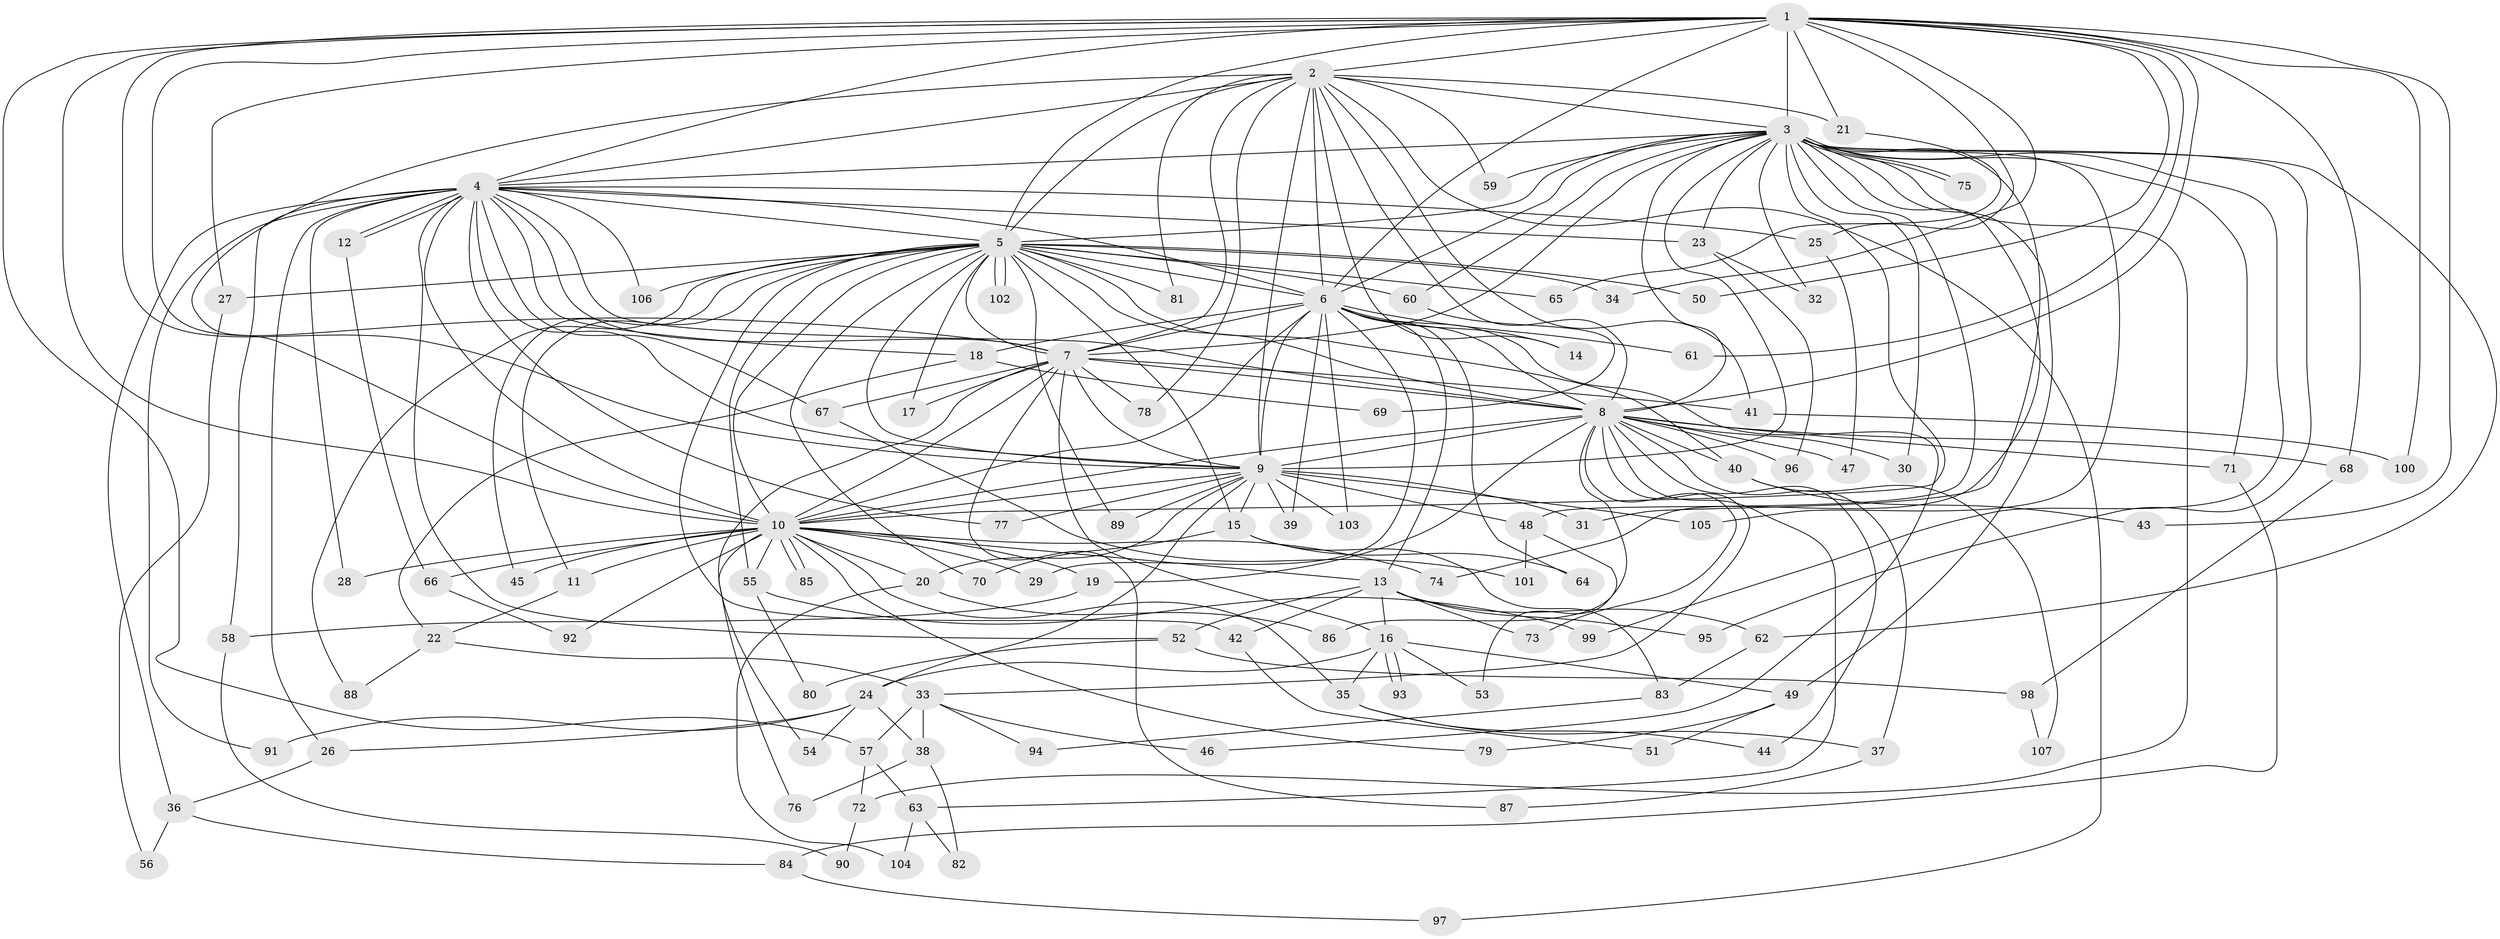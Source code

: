// Generated by graph-tools (version 1.1) at 2025/13/03/09/25 04:13:52]
// undirected, 107 vertices, 239 edges
graph export_dot {
graph [start="1"]
  node [color=gray90,style=filled];
  1;
  2;
  3;
  4;
  5;
  6;
  7;
  8;
  9;
  10;
  11;
  12;
  13;
  14;
  15;
  16;
  17;
  18;
  19;
  20;
  21;
  22;
  23;
  24;
  25;
  26;
  27;
  28;
  29;
  30;
  31;
  32;
  33;
  34;
  35;
  36;
  37;
  38;
  39;
  40;
  41;
  42;
  43;
  44;
  45;
  46;
  47;
  48;
  49;
  50;
  51;
  52;
  53;
  54;
  55;
  56;
  57;
  58;
  59;
  60;
  61;
  62;
  63;
  64;
  65;
  66;
  67;
  68;
  69;
  70;
  71;
  72;
  73;
  74;
  75;
  76;
  77;
  78;
  79;
  80;
  81;
  82;
  83;
  84;
  85;
  86;
  87;
  88;
  89;
  90;
  91;
  92;
  93;
  94;
  95;
  96;
  97;
  98;
  99;
  100;
  101;
  102;
  103;
  104;
  105;
  106;
  107;
  1 -- 2;
  1 -- 3;
  1 -- 4;
  1 -- 5;
  1 -- 6;
  1 -- 7;
  1 -- 8;
  1 -- 9;
  1 -- 10;
  1 -- 21;
  1 -- 25;
  1 -- 27;
  1 -- 34;
  1 -- 43;
  1 -- 50;
  1 -- 57;
  1 -- 61;
  1 -- 68;
  1 -- 100;
  2 -- 3;
  2 -- 4;
  2 -- 5;
  2 -- 6;
  2 -- 7;
  2 -- 8;
  2 -- 9;
  2 -- 10;
  2 -- 14;
  2 -- 21;
  2 -- 41;
  2 -- 59;
  2 -- 78;
  2 -- 81;
  2 -- 97;
  3 -- 4;
  3 -- 5;
  3 -- 6;
  3 -- 7;
  3 -- 8;
  3 -- 9;
  3 -- 10;
  3 -- 23;
  3 -- 30;
  3 -- 31;
  3 -- 32;
  3 -- 48;
  3 -- 49;
  3 -- 59;
  3 -- 60;
  3 -- 62;
  3 -- 71;
  3 -- 72;
  3 -- 74;
  3 -- 75;
  3 -- 75;
  3 -- 95;
  3 -- 99;
  3 -- 105;
  4 -- 5;
  4 -- 6;
  4 -- 7;
  4 -- 8;
  4 -- 9;
  4 -- 10;
  4 -- 12;
  4 -- 12;
  4 -- 18;
  4 -- 23;
  4 -- 25;
  4 -- 26;
  4 -- 28;
  4 -- 36;
  4 -- 52;
  4 -- 58;
  4 -- 67;
  4 -- 77;
  4 -- 91;
  4 -- 106;
  5 -- 6;
  5 -- 7;
  5 -- 8;
  5 -- 9;
  5 -- 10;
  5 -- 11;
  5 -- 15;
  5 -- 17;
  5 -- 27;
  5 -- 34;
  5 -- 40;
  5 -- 42;
  5 -- 45;
  5 -- 50;
  5 -- 55;
  5 -- 60;
  5 -- 65;
  5 -- 70;
  5 -- 81;
  5 -- 88;
  5 -- 89;
  5 -- 102;
  5 -- 102;
  5 -- 106;
  6 -- 7;
  6 -- 8;
  6 -- 9;
  6 -- 10;
  6 -- 13;
  6 -- 14;
  6 -- 18;
  6 -- 29;
  6 -- 39;
  6 -- 46;
  6 -- 61;
  6 -- 64;
  6 -- 103;
  7 -- 8;
  7 -- 9;
  7 -- 10;
  7 -- 16;
  7 -- 17;
  7 -- 41;
  7 -- 54;
  7 -- 67;
  7 -- 78;
  7 -- 87;
  8 -- 9;
  8 -- 10;
  8 -- 19;
  8 -- 30;
  8 -- 33;
  8 -- 37;
  8 -- 40;
  8 -- 44;
  8 -- 47;
  8 -- 63;
  8 -- 68;
  8 -- 71;
  8 -- 73;
  8 -- 86;
  8 -- 96;
  9 -- 10;
  9 -- 15;
  9 -- 20;
  9 -- 24;
  9 -- 31;
  9 -- 39;
  9 -- 48;
  9 -- 77;
  9 -- 89;
  9 -- 103;
  9 -- 105;
  10 -- 11;
  10 -- 13;
  10 -- 19;
  10 -- 20;
  10 -- 28;
  10 -- 29;
  10 -- 35;
  10 -- 45;
  10 -- 55;
  10 -- 66;
  10 -- 74;
  10 -- 76;
  10 -- 79;
  10 -- 85;
  10 -- 85;
  10 -- 92;
  11 -- 22;
  12 -- 66;
  13 -- 16;
  13 -- 42;
  13 -- 52;
  13 -- 62;
  13 -- 73;
  13 -- 95;
  15 -- 64;
  15 -- 70;
  15 -- 83;
  16 -- 24;
  16 -- 35;
  16 -- 49;
  16 -- 53;
  16 -- 93;
  16 -- 93;
  18 -- 22;
  18 -- 69;
  19 -- 58;
  20 -- 86;
  20 -- 104;
  21 -- 65;
  22 -- 33;
  22 -- 88;
  23 -- 32;
  23 -- 96;
  24 -- 26;
  24 -- 38;
  24 -- 54;
  24 -- 91;
  25 -- 47;
  26 -- 36;
  27 -- 56;
  33 -- 38;
  33 -- 46;
  33 -- 57;
  33 -- 94;
  35 -- 37;
  35 -- 44;
  36 -- 56;
  36 -- 84;
  37 -- 87;
  38 -- 76;
  38 -- 82;
  40 -- 43;
  40 -- 107;
  41 -- 100;
  42 -- 51;
  48 -- 53;
  48 -- 101;
  49 -- 51;
  49 -- 79;
  52 -- 80;
  52 -- 98;
  55 -- 80;
  55 -- 99;
  57 -- 63;
  57 -- 72;
  58 -- 90;
  60 -- 69;
  62 -- 83;
  63 -- 82;
  63 -- 104;
  66 -- 92;
  67 -- 101;
  68 -- 98;
  71 -- 84;
  72 -- 90;
  83 -- 94;
  84 -- 97;
  98 -- 107;
}
